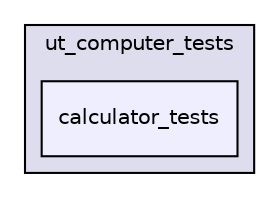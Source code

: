 digraph "/Users/raphael/Documents/Etudes_Informatique/GitHub/Projet_LO21/ut-computer/UTComputer/ut_computer_tests/calculator_tests" {
  compound=true
  node [ fontsize="10", fontname="Helvetica"];
  edge [ labelfontsize="10", labelfontname="Helvetica"];
  subgraph clusterdir_be0a10119af180d52e817a8f05dc15d6 {
    graph [ bgcolor="#ddddee", pencolor="black", label="ut_computer_tests" fontname="Helvetica", fontsize="10", URL="dir_be0a10119af180d52e817a8f05dc15d6.html"]
  dir_de853c814c5df9e3a38d848e6c69e0da [shape=box, label="calculator_tests", style="filled", fillcolor="#eeeeff", pencolor="black", URL="dir_de853c814c5df9e3a38d848e6c69e0da.html"];
  }
}
